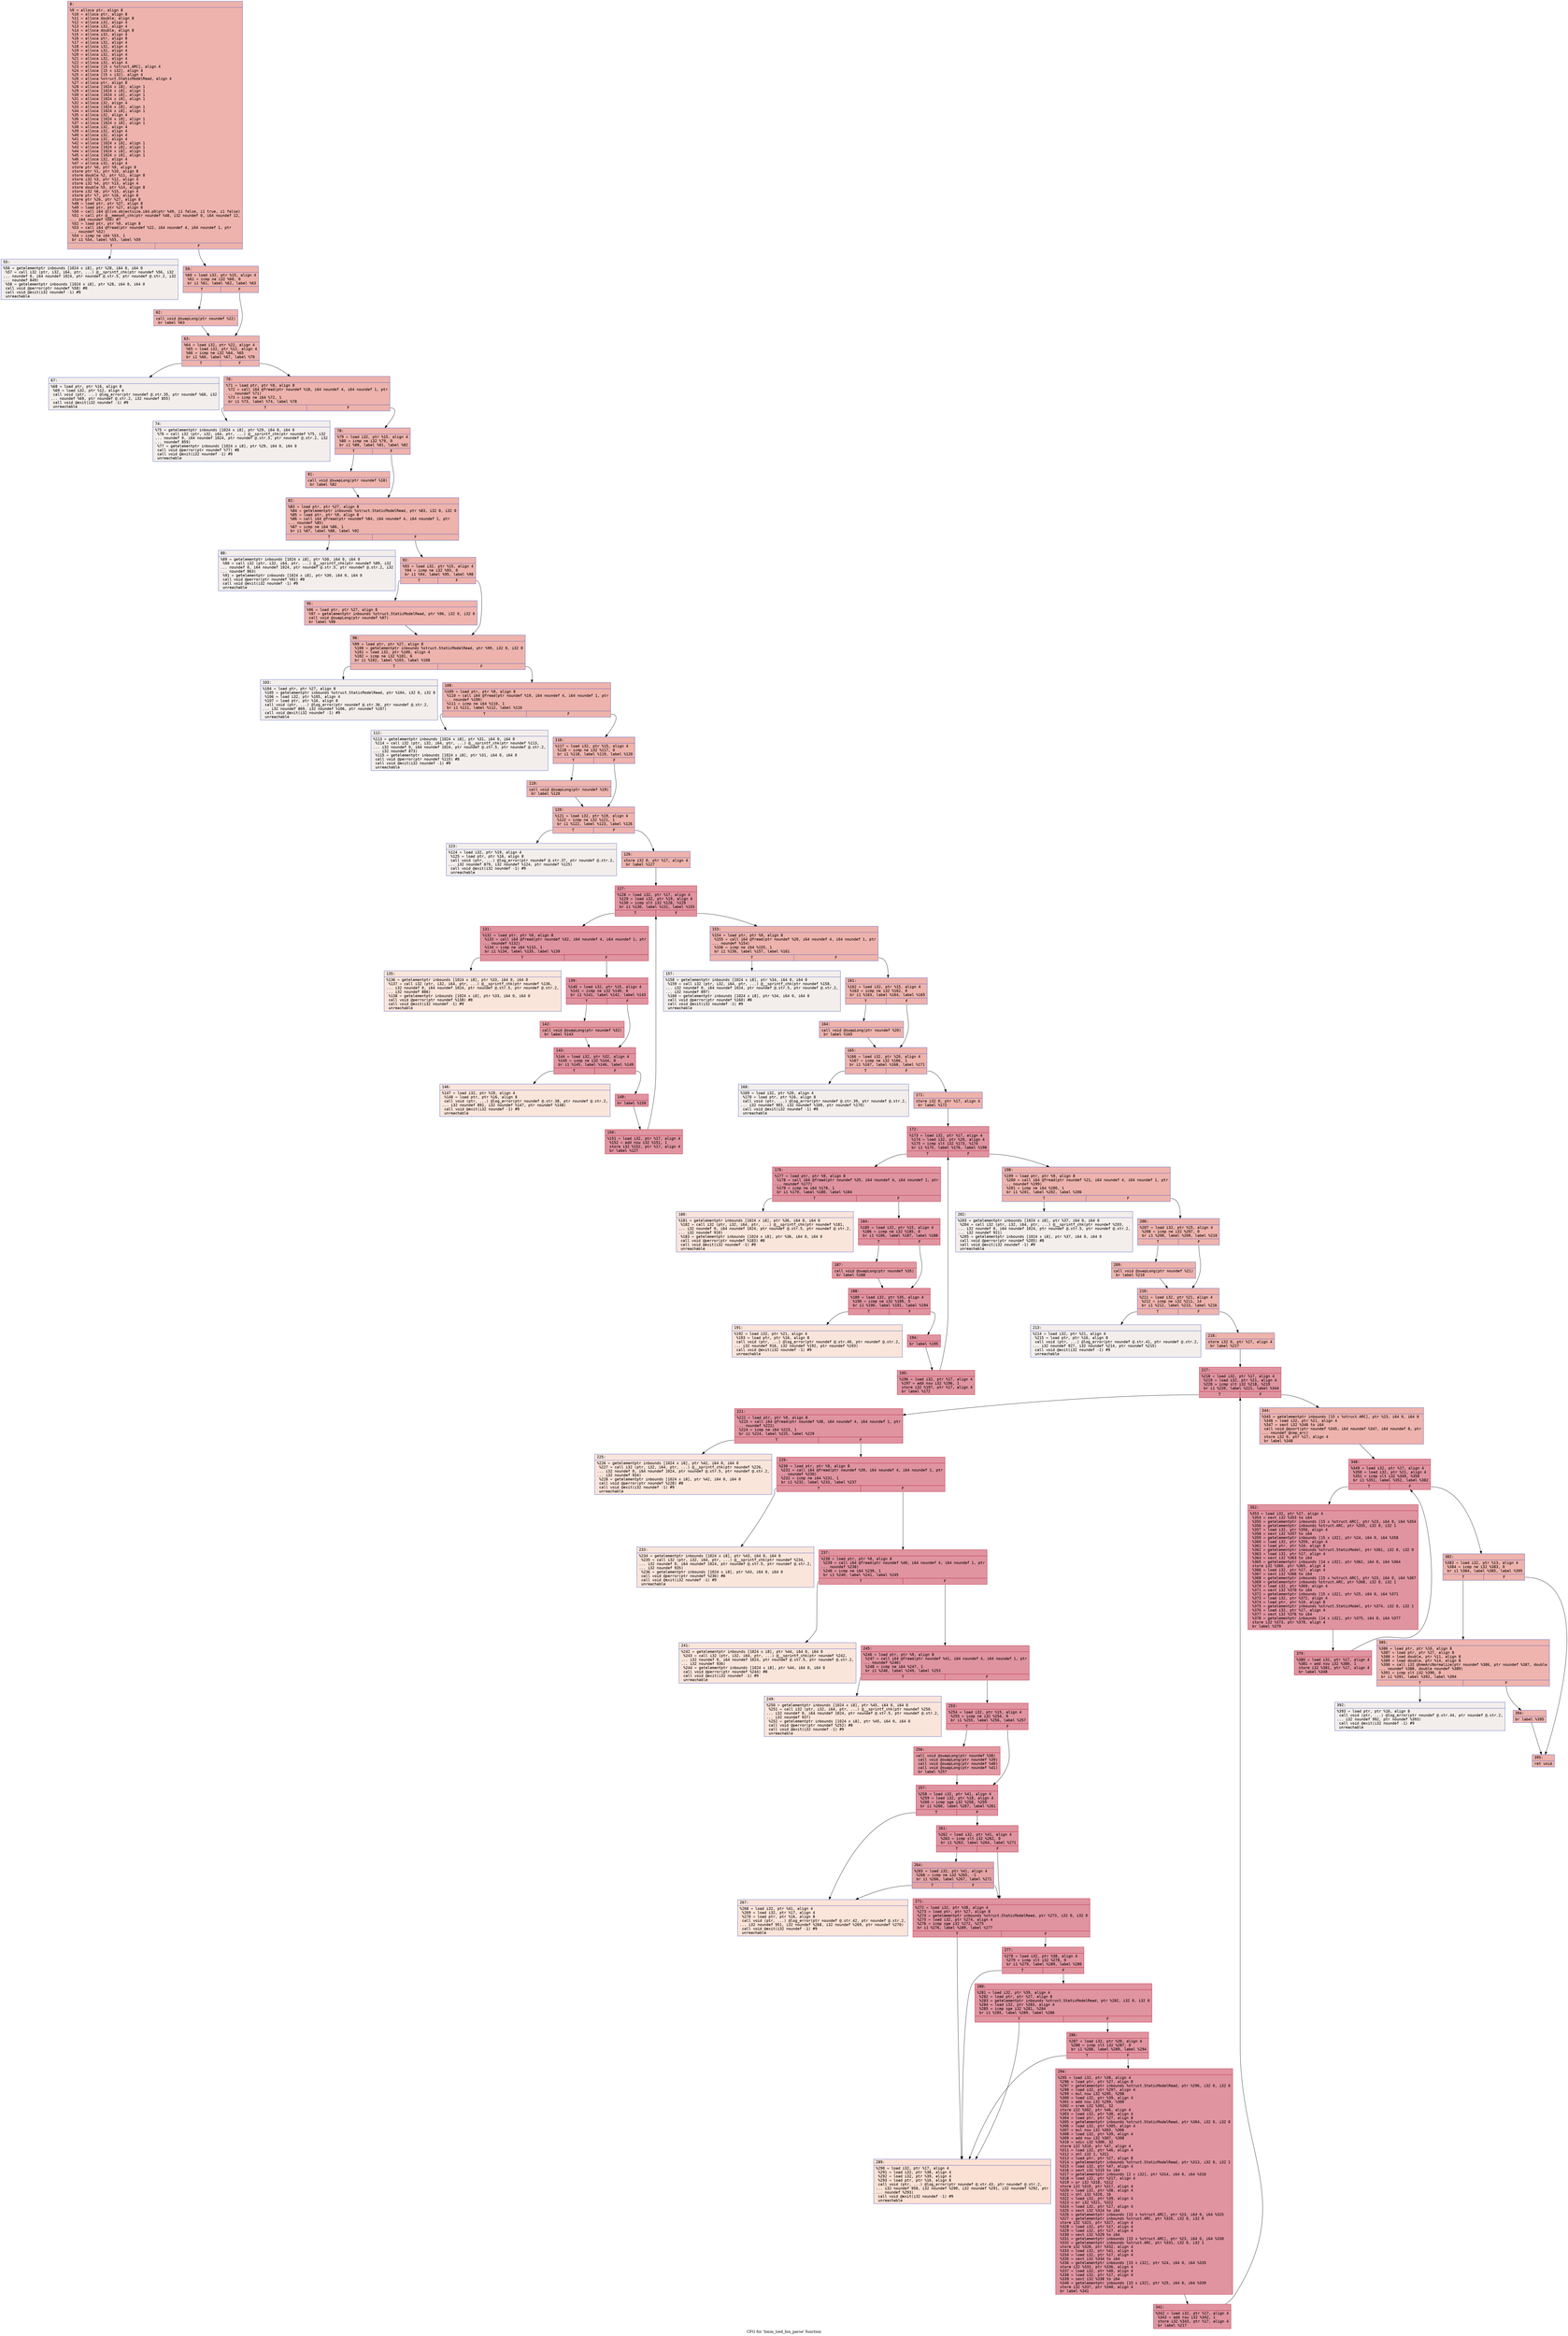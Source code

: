 digraph "CFG for 'hmm_tied_bin_parse' function" {
	label="CFG for 'hmm_tied_bin_parse' function";

	Node0x600000ff2350 [shape=record,color="#3d50c3ff", style=filled, fillcolor="#d6524470" fontname="Courier",label="{8:\l|  %9 = alloca ptr, align 8\l  %10 = alloca ptr, align 8\l  %11 = alloca double, align 8\l  %12 = alloca i32, align 4\l  %13 = alloca i32, align 4\l  %14 = alloca double, align 8\l  %15 = alloca i32, align 4\l  %16 = alloca ptr, align 8\l  %17 = alloca i32, align 4\l  %18 = alloca i32, align 4\l  %19 = alloca i32, align 4\l  %20 = alloca i32, align 4\l  %21 = alloca i32, align 4\l  %22 = alloca i32, align 4\l  %23 = alloca [15 x %struct.ARC], align 4\l  %24 = alloca [15 x i32], align 4\l  %25 = alloca [15 x i32], align 4\l  %26 = alloca %struct.StaticModelRead, align 4\l  %27 = alloca ptr, align 8\l  %28 = alloca [1024 x i8], align 1\l  %29 = alloca [1024 x i8], align 1\l  %30 = alloca [1024 x i8], align 1\l  %31 = alloca [1024 x i8], align 1\l  %32 = alloca i32, align 4\l  %33 = alloca [1024 x i8], align 1\l  %34 = alloca [1024 x i8], align 1\l  %35 = alloca i32, align 4\l  %36 = alloca [1024 x i8], align 1\l  %37 = alloca [1024 x i8], align 1\l  %38 = alloca i32, align 4\l  %39 = alloca i32, align 4\l  %40 = alloca i32, align 4\l  %41 = alloca i32, align 4\l  %42 = alloca [1024 x i8], align 1\l  %43 = alloca [1024 x i8], align 1\l  %44 = alloca [1024 x i8], align 1\l  %45 = alloca [1024 x i8], align 1\l  %46 = alloca i32, align 4\l  %47 = alloca i32, align 4\l  store ptr %0, ptr %9, align 8\l  store ptr %1, ptr %10, align 8\l  store double %2, ptr %11, align 8\l  store i32 %3, ptr %12, align 4\l  store i32 %4, ptr %13, align 4\l  store double %5, ptr %14, align 8\l  store i32 %6, ptr %15, align 4\l  store ptr %7, ptr %16, align 8\l  store ptr %26, ptr %27, align 8\l  %48 = load ptr, ptr %27, align 8\l  %49 = load ptr, ptr %27, align 8\l  %50 = call i64 @llvm.objectsize.i64.p0(ptr %49, i1 false, i1 true, i1 false)\l  %51 = call ptr @__memset_chk(ptr noundef %48, i32 noundef 0, i64 noundef 12,\l... i64 noundef %50) #7\l  %52 = load ptr, ptr %9, align 8\l  %53 = call i64 @fread(ptr noundef %22, i64 noundef 4, i64 noundef 1, ptr\l... noundef %52)\l  %54 = icmp ne i64 %53, 1\l  br i1 %54, label %55, label %59\l|{<s0>T|<s1>F}}"];
	Node0x600000ff2350:s0 -> Node0x600000ff2e40[tooltip="8 -> 55\nProbability 0.00%" ];
	Node0x600000ff2350:s1 -> Node0x600000ff2e90[tooltip="8 -> 59\nProbability 100.00%" ];
	Node0x600000ff2e40 [shape=record,color="#3d50c3ff", style=filled, fillcolor="#e5d8d170" fontname="Courier",label="{55:\l|  %56 = getelementptr inbounds [1024 x i8], ptr %28, i64 0, i64 0\l  %57 = call i32 (ptr, i32, i64, ptr, ...) @__sprintf_chk(ptr noundef %56, i32\l... noundef 0, i64 noundef 1024, ptr noundef @.str.5, ptr noundef @.str.2, i32\l... noundef 849)\l  %58 = getelementptr inbounds [1024 x i8], ptr %28, i64 0, i64 0\l  call void @perror(ptr noundef %58) #8\l  call void @exit(i32 noundef -1) #9\l  unreachable\l}"];
	Node0x600000ff2e90 [shape=record,color="#3d50c3ff", style=filled, fillcolor="#d6524470" fontname="Courier",label="{59:\l|  %60 = load i32, ptr %15, align 4\l  %61 = icmp ne i32 %60, 0\l  br i1 %61, label %62, label %63\l|{<s0>T|<s1>F}}"];
	Node0x600000ff2e90:s0 -> Node0x600000ff2ee0[tooltip="59 -> 62\nProbability 62.50%" ];
	Node0x600000ff2e90:s1 -> Node0x600000ff2f30[tooltip="59 -> 63\nProbability 37.50%" ];
	Node0x600000ff2ee0 [shape=record,color="#3d50c3ff", style=filled, fillcolor="#d8564670" fontname="Courier",label="{62:\l|  call void @swapLong(ptr noundef %22)\l  br label %63\l}"];
	Node0x600000ff2ee0 -> Node0x600000ff2f30[tooltip="62 -> 63\nProbability 100.00%" ];
	Node0x600000ff2f30 [shape=record,color="#3d50c3ff", style=filled, fillcolor="#d6524470" fontname="Courier",label="{63:\l|  %64 = load i32, ptr %22, align 4\l  %65 = load i32, ptr %12, align 4\l  %66 = icmp ne i32 %64, %65\l  br i1 %66, label %67, label %70\l|{<s0>T|<s1>F}}"];
	Node0x600000ff2f30:s0 -> Node0x600000ff2f80[tooltip="63 -> 67\nProbability 0.00%" ];
	Node0x600000ff2f30:s1 -> Node0x600000ff2fd0[tooltip="63 -> 70\nProbability 100.00%" ];
	Node0x600000ff2f80 [shape=record,color="#3d50c3ff", style=filled, fillcolor="#e5d8d170" fontname="Courier",label="{67:\l|  %68 = load ptr, ptr %16, align 8\l  %69 = load i32, ptr %12, align 4\l  call void (ptr, ...) @log_error(ptr noundef @.str.35, ptr noundef %68, i32\l... noundef %69, ptr noundef @.str.2, i32 noundef 855)\l  call void @exit(i32 noundef -1) #9\l  unreachable\l}"];
	Node0x600000ff2fd0 [shape=record,color="#3d50c3ff", style=filled, fillcolor="#d6524470" fontname="Courier",label="{70:\l|  %71 = load ptr, ptr %9, align 8\l  %72 = call i64 @fread(ptr noundef %18, i64 noundef 4, i64 noundef 1, ptr\l... noundef %71)\l  %73 = icmp ne i64 %72, 1\l  br i1 %73, label %74, label %78\l|{<s0>T|<s1>F}}"];
	Node0x600000ff2fd0:s0 -> Node0x600000ff3020[tooltip="70 -> 74\nProbability 0.00%" ];
	Node0x600000ff2fd0:s1 -> Node0x600000ff3070[tooltip="70 -> 78\nProbability 100.00%" ];
	Node0x600000ff3020 [shape=record,color="#3d50c3ff", style=filled, fillcolor="#e5d8d170" fontname="Courier",label="{74:\l|  %75 = getelementptr inbounds [1024 x i8], ptr %29, i64 0, i64 0\l  %76 = call i32 (ptr, i32, i64, ptr, ...) @__sprintf_chk(ptr noundef %75, i32\l... noundef 0, i64 noundef 1024, ptr noundef @.str.5, ptr noundef @.str.2, i32\l... noundef 859)\l  %77 = getelementptr inbounds [1024 x i8], ptr %29, i64 0, i64 0\l  call void @perror(ptr noundef %77) #8\l  call void @exit(i32 noundef -1) #9\l  unreachable\l}"];
	Node0x600000ff3070 [shape=record,color="#3d50c3ff", style=filled, fillcolor="#d6524470" fontname="Courier",label="{78:\l|  %79 = load i32, ptr %15, align 4\l  %80 = icmp ne i32 %79, 0\l  br i1 %80, label %81, label %82\l|{<s0>T|<s1>F}}"];
	Node0x600000ff3070:s0 -> Node0x600000ff30c0[tooltip="78 -> 81\nProbability 62.50%" ];
	Node0x600000ff3070:s1 -> Node0x600000ff3110[tooltip="78 -> 82\nProbability 37.50%" ];
	Node0x600000ff30c0 [shape=record,color="#3d50c3ff", style=filled, fillcolor="#d8564670" fontname="Courier",label="{81:\l|  call void @swapLong(ptr noundef %18)\l  br label %82\l}"];
	Node0x600000ff30c0 -> Node0x600000ff3110[tooltip="81 -> 82\nProbability 100.00%" ];
	Node0x600000ff3110 [shape=record,color="#3d50c3ff", style=filled, fillcolor="#d6524470" fontname="Courier",label="{82:\l|  %83 = load ptr, ptr %27, align 8\l  %84 = getelementptr inbounds %struct.StaticModelRead, ptr %83, i32 0, i32 0\l  %85 = load ptr, ptr %9, align 8\l  %86 = call i64 @fread(ptr noundef %84, i64 noundef 4, i64 noundef 1, ptr\l... noundef %85)\l  %87 = icmp ne i64 %86, 1\l  br i1 %87, label %88, label %92\l|{<s0>T|<s1>F}}"];
	Node0x600000ff3110:s0 -> Node0x600000ff3160[tooltip="82 -> 88\nProbability 0.00%" ];
	Node0x600000ff3110:s1 -> Node0x600000ff31b0[tooltip="82 -> 92\nProbability 100.00%" ];
	Node0x600000ff3160 [shape=record,color="#3d50c3ff", style=filled, fillcolor="#e5d8d170" fontname="Courier",label="{88:\l|  %89 = getelementptr inbounds [1024 x i8], ptr %30, i64 0, i64 0\l  %90 = call i32 (ptr, i32, i64, ptr, ...) @__sprintf_chk(ptr noundef %89, i32\l... noundef 0, i64 noundef 1024, ptr noundef @.str.5, ptr noundef @.str.2, i32\l... noundef 863)\l  %91 = getelementptr inbounds [1024 x i8], ptr %30, i64 0, i64 0\l  call void @perror(ptr noundef %91) #8\l  call void @exit(i32 noundef -1) #9\l  unreachable\l}"];
	Node0x600000ff31b0 [shape=record,color="#3d50c3ff", style=filled, fillcolor="#d6524470" fontname="Courier",label="{92:\l|  %93 = load i32, ptr %15, align 4\l  %94 = icmp ne i32 %93, 0\l  br i1 %94, label %95, label %98\l|{<s0>T|<s1>F}}"];
	Node0x600000ff31b0:s0 -> Node0x600000ff3200[tooltip="92 -> 95\nProbability 62.50%" ];
	Node0x600000ff31b0:s1 -> Node0x600000ff3250[tooltip="92 -> 98\nProbability 37.50%" ];
	Node0x600000ff3200 [shape=record,color="#3d50c3ff", style=filled, fillcolor="#d8564670" fontname="Courier",label="{95:\l|  %96 = load ptr, ptr %27, align 8\l  %97 = getelementptr inbounds %struct.StaticModelRead, ptr %96, i32 0, i32 0\l  call void @swapLong(ptr noundef %97)\l  br label %98\l}"];
	Node0x600000ff3200 -> Node0x600000ff3250[tooltip="95 -> 98\nProbability 100.00%" ];
	Node0x600000ff3250 [shape=record,color="#3d50c3ff", style=filled, fillcolor="#d6524470" fontname="Courier",label="{98:\l|  %99 = load ptr, ptr %27, align 8\l  %100 = getelementptr inbounds %struct.StaticModelRead, ptr %99, i32 0, i32 0\l  %101 = load i32, ptr %100, align 4\l  %102 = icmp ne i32 %101, 6\l  br i1 %102, label %103, label %108\l|{<s0>T|<s1>F}}"];
	Node0x600000ff3250:s0 -> Node0x600000ff32a0[tooltip="98 -> 103\nProbability 0.00%" ];
	Node0x600000ff3250:s1 -> Node0x600000ff32f0[tooltip="98 -> 108\nProbability 100.00%" ];
	Node0x600000ff32a0 [shape=record,color="#3d50c3ff", style=filled, fillcolor="#e5d8d170" fontname="Courier",label="{103:\l|  %104 = load ptr, ptr %27, align 8\l  %105 = getelementptr inbounds %struct.StaticModelRead, ptr %104, i32 0, i32 0\l  %106 = load i32, ptr %105, align 4\l  %107 = load ptr, ptr %16, align 8\l  call void (ptr, ...) @log_error(ptr noundef @.str.36, ptr noundef @.str.2,\l... i32 noundef 869, i32 noundef %106, ptr noundef %107)\l  call void @exit(i32 noundef -1) #9\l  unreachable\l}"];
	Node0x600000ff32f0 [shape=record,color="#3d50c3ff", style=filled, fillcolor="#d6524470" fontname="Courier",label="{108:\l|  %109 = load ptr, ptr %9, align 8\l  %110 = call i64 @fread(ptr noundef %19, i64 noundef 4, i64 noundef 1, ptr\l... noundef %109)\l  %111 = icmp ne i64 %110, 1\l  br i1 %111, label %112, label %116\l|{<s0>T|<s1>F}}"];
	Node0x600000ff32f0:s0 -> Node0x600000ff3340[tooltip="108 -> 112\nProbability 0.00%" ];
	Node0x600000ff32f0:s1 -> Node0x600000ff3390[tooltip="108 -> 116\nProbability 100.00%" ];
	Node0x600000ff3340 [shape=record,color="#3d50c3ff", style=filled, fillcolor="#e5d8d170" fontname="Courier",label="{112:\l|  %113 = getelementptr inbounds [1024 x i8], ptr %31, i64 0, i64 0\l  %114 = call i32 (ptr, i32, i64, ptr, ...) @__sprintf_chk(ptr noundef %113,\l... i32 noundef 0, i64 noundef 1024, ptr noundef @.str.5, ptr noundef @.str.2,\l... i32 noundef 873)\l  %115 = getelementptr inbounds [1024 x i8], ptr %31, i64 0, i64 0\l  call void @perror(ptr noundef %115) #8\l  call void @exit(i32 noundef -1) #9\l  unreachable\l}"];
	Node0x600000ff3390 [shape=record,color="#3d50c3ff", style=filled, fillcolor="#d6524470" fontname="Courier",label="{116:\l|  %117 = load i32, ptr %15, align 4\l  %118 = icmp ne i32 %117, 0\l  br i1 %118, label %119, label %120\l|{<s0>T|<s1>F}}"];
	Node0x600000ff3390:s0 -> Node0x600000ff33e0[tooltip="116 -> 119\nProbability 62.50%" ];
	Node0x600000ff3390:s1 -> Node0x600000ff3430[tooltip="116 -> 120\nProbability 37.50%" ];
	Node0x600000ff33e0 [shape=record,color="#3d50c3ff", style=filled, fillcolor="#d8564670" fontname="Courier",label="{119:\l|  call void @swapLong(ptr noundef %19)\l  br label %120\l}"];
	Node0x600000ff33e0 -> Node0x600000ff3430[tooltip="119 -> 120\nProbability 100.00%" ];
	Node0x600000ff3430 [shape=record,color="#3d50c3ff", style=filled, fillcolor="#d6524470" fontname="Courier",label="{120:\l|  %121 = load i32, ptr %19, align 4\l  %122 = icmp ne i32 %121, 1\l  br i1 %122, label %123, label %126\l|{<s0>T|<s1>F}}"];
	Node0x600000ff3430:s0 -> Node0x600000ff3480[tooltip="120 -> 123\nProbability 0.00%" ];
	Node0x600000ff3430:s1 -> Node0x600000ff34d0[tooltip="120 -> 126\nProbability 100.00%" ];
	Node0x600000ff3480 [shape=record,color="#3d50c3ff", style=filled, fillcolor="#e5d8d170" fontname="Courier",label="{123:\l|  %124 = load i32, ptr %19, align 4\l  %125 = load ptr, ptr %16, align 8\l  call void (ptr, ...) @log_error(ptr noundef @.str.37, ptr noundef @.str.2,\l... i32 noundef 879, i32 noundef %124, ptr noundef %125)\l  call void @exit(i32 noundef -1) #9\l  unreachable\l}"];
	Node0x600000ff34d0 [shape=record,color="#3d50c3ff", style=filled, fillcolor="#d6524470" fontname="Courier",label="{126:\l|  store i32 0, ptr %17, align 4\l  br label %127\l}"];
	Node0x600000ff34d0 -> Node0x600000ff3520[tooltip="126 -> 127\nProbability 100.00%" ];
	Node0x600000ff3520 [shape=record,color="#b70d28ff", style=filled, fillcolor="#b70d2870" fontname="Courier",label="{127:\l|  %128 = load i32, ptr %17, align 4\l  %129 = load i32, ptr %19, align 4\l  %130 = icmp slt i32 %128, %129\l  br i1 %130, label %131, label %153\l|{<s0>T|<s1>F}}"];
	Node0x600000ff3520:s0 -> Node0x600000ff3570[tooltip="127 -> 131\nProbability 96.88%" ];
	Node0x600000ff3520:s1 -> Node0x600000ff37f0[tooltip="127 -> 153\nProbability 3.12%" ];
	Node0x600000ff3570 [shape=record,color="#b70d28ff", style=filled, fillcolor="#b70d2870" fontname="Courier",label="{131:\l|  %132 = load ptr, ptr %9, align 8\l  %133 = call i64 @fread(ptr noundef %32, i64 noundef 4, i64 noundef 1, ptr\l... noundef %132)\l  %134 = icmp ne i64 %133, 1\l  br i1 %134, label %135, label %139\l|{<s0>T|<s1>F}}"];
	Node0x600000ff3570:s0 -> Node0x600000ff35c0[tooltip="131 -> 135\nProbability 0.00%" ];
	Node0x600000ff3570:s1 -> Node0x600000ff3610[tooltip="131 -> 139\nProbability 100.00%" ];
	Node0x600000ff35c0 [shape=record,color="#3d50c3ff", style=filled, fillcolor="#f4c5ad70" fontname="Courier",label="{135:\l|  %136 = getelementptr inbounds [1024 x i8], ptr %33, i64 0, i64 0\l  %137 = call i32 (ptr, i32, i64, ptr, ...) @__sprintf_chk(ptr noundef %136,\l... i32 noundef 0, i64 noundef 1024, ptr noundef @.str.5, ptr noundef @.str.2,\l... i32 noundef 886)\l  %138 = getelementptr inbounds [1024 x i8], ptr %33, i64 0, i64 0\l  call void @perror(ptr noundef %138) #8\l  call void @exit(i32 noundef -1) #9\l  unreachable\l}"];
	Node0x600000ff3610 [shape=record,color="#b70d28ff", style=filled, fillcolor="#b70d2870" fontname="Courier",label="{139:\l|  %140 = load i32, ptr %15, align 4\l  %141 = icmp ne i32 %140, 0\l  br i1 %141, label %142, label %143\l|{<s0>T|<s1>F}}"];
	Node0x600000ff3610:s0 -> Node0x600000ff3660[tooltip="139 -> 142\nProbability 62.50%" ];
	Node0x600000ff3610:s1 -> Node0x600000ff36b0[tooltip="139 -> 143\nProbability 37.50%" ];
	Node0x600000ff3660 [shape=record,color="#b70d28ff", style=filled, fillcolor="#bb1b2c70" fontname="Courier",label="{142:\l|  call void @swapLong(ptr noundef %32)\l  br label %143\l}"];
	Node0x600000ff3660 -> Node0x600000ff36b0[tooltip="142 -> 143\nProbability 100.00%" ];
	Node0x600000ff36b0 [shape=record,color="#b70d28ff", style=filled, fillcolor="#b70d2870" fontname="Courier",label="{143:\l|  %144 = load i32, ptr %32, align 4\l  %145 = icmp ne i32 %144, 0\l  br i1 %145, label %146, label %149\l|{<s0>T|<s1>F}}"];
	Node0x600000ff36b0:s0 -> Node0x600000ff3700[tooltip="143 -> 146\nProbability 0.00%" ];
	Node0x600000ff36b0:s1 -> Node0x600000ff3750[tooltip="143 -> 149\nProbability 100.00%" ];
	Node0x600000ff3700 [shape=record,color="#3d50c3ff", style=filled, fillcolor="#f4c5ad70" fontname="Courier",label="{146:\l|  %147 = load i32, ptr %19, align 4\l  %148 = load ptr, ptr %16, align 8\l  call void (ptr, ...) @log_error(ptr noundef @.str.38, ptr noundef @.str.2,\l... i32 noundef 892, i32 noundef %147, ptr noundef %148)\l  call void @exit(i32 noundef -1) #9\l  unreachable\l}"];
	Node0x600000ff3750 [shape=record,color="#b70d28ff", style=filled, fillcolor="#b70d2870" fontname="Courier",label="{149:\l|  br label %150\l}"];
	Node0x600000ff3750 -> Node0x600000ff37a0[tooltip="149 -> 150\nProbability 100.00%" ];
	Node0x600000ff37a0 [shape=record,color="#b70d28ff", style=filled, fillcolor="#b70d2870" fontname="Courier",label="{150:\l|  %151 = load i32, ptr %17, align 4\l  %152 = add nsw i32 %151, 1\l  store i32 %152, ptr %17, align 4\l  br label %127\l}"];
	Node0x600000ff37a0 -> Node0x600000ff3520[tooltip="150 -> 127\nProbability 100.00%" ];
	Node0x600000ff37f0 [shape=record,color="#3d50c3ff", style=filled, fillcolor="#d6524470" fontname="Courier",label="{153:\l|  %154 = load ptr, ptr %9, align 8\l  %155 = call i64 @fread(ptr noundef %20, i64 noundef 4, i64 noundef 1, ptr\l... noundef %154)\l  %156 = icmp ne i64 %155, 1\l  br i1 %156, label %157, label %161\l|{<s0>T|<s1>F}}"];
	Node0x600000ff37f0:s0 -> Node0x600000ff3840[tooltip="153 -> 157\nProbability 0.00%" ];
	Node0x600000ff37f0:s1 -> Node0x600000ff3890[tooltip="153 -> 161\nProbability 100.00%" ];
	Node0x600000ff3840 [shape=record,color="#3d50c3ff", style=filled, fillcolor="#e5d8d170" fontname="Courier",label="{157:\l|  %158 = getelementptr inbounds [1024 x i8], ptr %34, i64 0, i64 0\l  %159 = call i32 (ptr, i32, i64, ptr, ...) @__sprintf_chk(ptr noundef %158,\l... i32 noundef 0, i64 noundef 1024, ptr noundef @.str.5, ptr noundef @.str.2,\l... i32 noundef 897)\l  %160 = getelementptr inbounds [1024 x i8], ptr %34, i64 0, i64 0\l  call void @perror(ptr noundef %160) #8\l  call void @exit(i32 noundef -1) #9\l  unreachable\l}"];
	Node0x600000ff3890 [shape=record,color="#3d50c3ff", style=filled, fillcolor="#d6524470" fontname="Courier",label="{161:\l|  %162 = load i32, ptr %15, align 4\l  %163 = icmp ne i32 %162, 0\l  br i1 %163, label %164, label %165\l|{<s0>T|<s1>F}}"];
	Node0x600000ff3890:s0 -> Node0x600000ff38e0[tooltip="161 -> 164\nProbability 62.50%" ];
	Node0x600000ff3890:s1 -> Node0x600000ff3930[tooltip="161 -> 165\nProbability 37.50%" ];
	Node0x600000ff38e0 [shape=record,color="#3d50c3ff", style=filled, fillcolor="#d8564670" fontname="Courier",label="{164:\l|  call void @swapLong(ptr noundef %20)\l  br label %165\l}"];
	Node0x600000ff38e0 -> Node0x600000ff3930[tooltip="164 -> 165\nProbability 100.00%" ];
	Node0x600000ff3930 [shape=record,color="#3d50c3ff", style=filled, fillcolor="#d6524470" fontname="Courier",label="{165:\l|  %166 = load i32, ptr %20, align 4\l  %167 = icmp ne i32 %166, 1\l  br i1 %167, label %168, label %171\l|{<s0>T|<s1>F}}"];
	Node0x600000ff3930:s0 -> Node0x600000ff3980[tooltip="165 -> 168\nProbability 0.00%" ];
	Node0x600000ff3930:s1 -> Node0x600000ff39d0[tooltip="165 -> 171\nProbability 100.00%" ];
	Node0x600000ff3980 [shape=record,color="#3d50c3ff", style=filled, fillcolor="#e5d8d170" fontname="Courier",label="{168:\l|  %169 = load i32, ptr %20, align 4\l  %170 = load ptr, ptr %16, align 8\l  call void (ptr, ...) @log_error(ptr noundef @.str.39, ptr noundef @.str.2,\l... i32 noundef 903, i32 noundef %169, ptr noundef %170)\l  call void @exit(i32 noundef -1) #9\l  unreachable\l}"];
	Node0x600000ff39d0 [shape=record,color="#3d50c3ff", style=filled, fillcolor="#d6524470" fontname="Courier",label="{171:\l|  store i32 0, ptr %17, align 4\l  br label %172\l}"];
	Node0x600000ff39d0 -> Node0x600000ff3a20[tooltip="171 -> 172\nProbability 100.00%" ];
	Node0x600000ff3a20 [shape=record,color="#b70d28ff", style=filled, fillcolor="#b70d2870" fontname="Courier",label="{172:\l|  %173 = load i32, ptr %17, align 4\l  %174 = load i32, ptr %20, align 4\l  %175 = icmp slt i32 %173, %174\l  br i1 %175, label %176, label %198\l|{<s0>T|<s1>F}}"];
	Node0x600000ff3a20:s0 -> Node0x600000ff3a70[tooltip="172 -> 176\nProbability 96.88%" ];
	Node0x600000ff3a20:s1 -> Node0x600000ff3cf0[tooltip="172 -> 198\nProbability 3.12%" ];
	Node0x600000ff3a70 [shape=record,color="#b70d28ff", style=filled, fillcolor="#b70d2870" fontname="Courier",label="{176:\l|  %177 = load ptr, ptr %9, align 8\l  %178 = call i64 @fread(ptr noundef %35, i64 noundef 4, i64 noundef 1, ptr\l... noundef %177)\l  %179 = icmp ne i64 %178, 1\l  br i1 %179, label %180, label %184\l|{<s0>T|<s1>F}}"];
	Node0x600000ff3a70:s0 -> Node0x600000ff3ac0[tooltip="176 -> 180\nProbability 0.00%" ];
	Node0x600000ff3a70:s1 -> Node0x600000ff3b10[tooltip="176 -> 184\nProbability 100.00%" ];
	Node0x600000ff3ac0 [shape=record,color="#3d50c3ff", style=filled, fillcolor="#f4c5ad70" fontname="Courier",label="{180:\l|  %181 = getelementptr inbounds [1024 x i8], ptr %36, i64 0, i64 0\l  %182 = call i32 (ptr, i32, i64, ptr, ...) @__sprintf_chk(ptr noundef %181,\l... i32 noundef 0, i64 noundef 1024, ptr noundef @.str.5, ptr noundef @.str.2,\l... i32 noundef 910)\l  %183 = getelementptr inbounds [1024 x i8], ptr %36, i64 0, i64 0\l  call void @perror(ptr noundef %183) #8\l  call void @exit(i32 noundef -1) #9\l  unreachable\l}"];
	Node0x600000ff3b10 [shape=record,color="#b70d28ff", style=filled, fillcolor="#b70d2870" fontname="Courier",label="{184:\l|  %185 = load i32, ptr %15, align 4\l  %186 = icmp ne i32 %185, 0\l  br i1 %186, label %187, label %188\l|{<s0>T|<s1>F}}"];
	Node0x600000ff3b10:s0 -> Node0x600000ff3b60[tooltip="184 -> 187\nProbability 62.50%" ];
	Node0x600000ff3b10:s1 -> Node0x600000ff3bb0[tooltip="184 -> 188\nProbability 37.50%" ];
	Node0x600000ff3b60 [shape=record,color="#b70d28ff", style=filled, fillcolor="#bb1b2c70" fontname="Courier",label="{187:\l|  call void @swapLong(ptr noundef %35)\l  br label %188\l}"];
	Node0x600000ff3b60 -> Node0x600000ff3bb0[tooltip="187 -> 188\nProbability 100.00%" ];
	Node0x600000ff3bb0 [shape=record,color="#b70d28ff", style=filled, fillcolor="#b70d2870" fontname="Courier",label="{188:\l|  %189 = load i32, ptr %35, align 4\l  %190 = icmp ne i32 %189, 5\l  br i1 %190, label %191, label %194\l|{<s0>T|<s1>F}}"];
	Node0x600000ff3bb0:s0 -> Node0x600000ff3c00[tooltip="188 -> 191\nProbability 0.00%" ];
	Node0x600000ff3bb0:s1 -> Node0x600000ff3c50[tooltip="188 -> 194\nProbability 100.00%" ];
	Node0x600000ff3c00 [shape=record,color="#3d50c3ff", style=filled, fillcolor="#f4c5ad70" fontname="Courier",label="{191:\l|  %192 = load i32, ptr %21, align 4\l  %193 = load ptr, ptr %16, align 8\l  call void (ptr, ...) @log_error(ptr noundef @.str.40, ptr noundef @.str.2,\l... i32 noundef 916, i32 noundef %192, ptr noundef %193)\l  call void @exit(i32 noundef -1) #9\l  unreachable\l}"];
	Node0x600000ff3c50 [shape=record,color="#b70d28ff", style=filled, fillcolor="#b70d2870" fontname="Courier",label="{194:\l|  br label %195\l}"];
	Node0x600000ff3c50 -> Node0x600000ff3ca0[tooltip="194 -> 195\nProbability 100.00%" ];
	Node0x600000ff3ca0 [shape=record,color="#b70d28ff", style=filled, fillcolor="#b70d2870" fontname="Courier",label="{195:\l|  %196 = load i32, ptr %17, align 4\l  %197 = add nsw i32 %196, 1\l  store i32 %197, ptr %17, align 4\l  br label %172\l}"];
	Node0x600000ff3ca0 -> Node0x600000ff3a20[tooltip="195 -> 172\nProbability 100.00%" ];
	Node0x600000ff3cf0 [shape=record,color="#3d50c3ff", style=filled, fillcolor="#d6524470" fontname="Courier",label="{198:\l|  %199 = load ptr, ptr %9, align 8\l  %200 = call i64 @fread(ptr noundef %21, i64 noundef 4, i64 noundef 1, ptr\l... noundef %199)\l  %201 = icmp ne i64 %200, 1\l  br i1 %201, label %202, label %206\l|{<s0>T|<s1>F}}"];
	Node0x600000ff3cf0:s0 -> Node0x600000ff3d40[tooltip="198 -> 202\nProbability 0.00%" ];
	Node0x600000ff3cf0:s1 -> Node0x600000ff3d90[tooltip="198 -> 206\nProbability 100.00%" ];
	Node0x600000ff3d40 [shape=record,color="#3d50c3ff", style=filled, fillcolor="#e5d8d170" fontname="Courier",label="{202:\l|  %203 = getelementptr inbounds [1024 x i8], ptr %37, i64 0, i64 0\l  %204 = call i32 (ptr, i32, i64, ptr, ...) @__sprintf_chk(ptr noundef %203,\l... i32 noundef 0, i64 noundef 1024, ptr noundef @.str.5, ptr noundef @.str.2,\l... i32 noundef 921)\l  %205 = getelementptr inbounds [1024 x i8], ptr %37, i64 0, i64 0\l  call void @perror(ptr noundef %205) #8\l  call void @exit(i32 noundef -1) #9\l  unreachable\l}"];
	Node0x600000ff3d90 [shape=record,color="#3d50c3ff", style=filled, fillcolor="#d6524470" fontname="Courier",label="{206:\l|  %207 = load i32, ptr %15, align 4\l  %208 = icmp ne i32 %207, 0\l  br i1 %208, label %209, label %210\l|{<s0>T|<s1>F}}"];
	Node0x600000ff3d90:s0 -> Node0x600000ff3de0[tooltip="206 -> 209\nProbability 62.50%" ];
	Node0x600000ff3d90:s1 -> Node0x600000ff3e30[tooltip="206 -> 210\nProbability 37.50%" ];
	Node0x600000ff3de0 [shape=record,color="#3d50c3ff", style=filled, fillcolor="#d8564670" fontname="Courier",label="{209:\l|  call void @swapLong(ptr noundef %21)\l  br label %210\l}"];
	Node0x600000ff3de0 -> Node0x600000ff3e30[tooltip="209 -> 210\nProbability 100.00%" ];
	Node0x600000ff3e30 [shape=record,color="#3d50c3ff", style=filled, fillcolor="#d6524470" fontname="Courier",label="{210:\l|  %211 = load i32, ptr %21, align 4\l  %212 = icmp ne i32 %211, 14\l  br i1 %212, label %213, label %216\l|{<s0>T|<s1>F}}"];
	Node0x600000ff3e30:s0 -> Node0x600000ff3e80[tooltip="210 -> 213\nProbability 0.00%" ];
	Node0x600000ff3e30:s1 -> Node0x600000ff3ed0[tooltip="210 -> 216\nProbability 100.00%" ];
	Node0x600000ff3e80 [shape=record,color="#3d50c3ff", style=filled, fillcolor="#e5d8d170" fontname="Courier",label="{213:\l|  %214 = load i32, ptr %21, align 4\l  %215 = load ptr, ptr %16, align 8\l  call void (ptr, ...) @log_error(ptr noundef @.str.41, ptr noundef @.str.2,\l... i32 noundef 927, i32 noundef %214, ptr noundef %215)\l  call void @exit(i32 noundef -1) #9\l  unreachable\l}"];
	Node0x600000ff3ed0 [shape=record,color="#3d50c3ff", style=filled, fillcolor="#d6524470" fontname="Courier",label="{216:\l|  store i32 0, ptr %17, align 4\l  br label %217\l}"];
	Node0x600000ff3ed0 -> Node0x600000ff3f20[tooltip="216 -> 217\nProbability 100.00%" ];
	Node0x600000ff3f20 [shape=record,color="#b70d28ff", style=filled, fillcolor="#b70d2870" fontname="Courier",label="{217:\l|  %218 = load i32, ptr %17, align 4\l  %219 = load i32, ptr %21, align 4\l  %220 = icmp slt i32 %218, %219\l  br i1 %220, label %221, label %344\l|{<s0>T|<s1>F}}"];
	Node0x600000ff3f20:s0 -> Node0x600000ff3f70[tooltip="217 -> 221\nProbability 96.88%" ];
	Node0x600000ff3f20:s1 -> Node0x600000fec640[tooltip="217 -> 344\nProbability 3.12%" ];
	Node0x600000ff3f70 [shape=record,color="#b70d28ff", style=filled, fillcolor="#b70d2870" fontname="Courier",label="{221:\l|  %222 = load ptr, ptr %9, align 8\l  %223 = call i64 @fread(ptr noundef %38, i64 noundef 4, i64 noundef 1, ptr\l... noundef %222)\l  %224 = icmp ne i64 %223, 1\l  br i1 %224, label %225, label %229\l|{<s0>T|<s1>F}}"];
	Node0x600000ff3f70:s0 -> Node0x600000fec000[tooltip="221 -> 225\nProbability 0.00%" ];
	Node0x600000ff3f70:s1 -> Node0x600000fec050[tooltip="221 -> 229\nProbability 100.00%" ];
	Node0x600000fec000 [shape=record,color="#3d50c3ff", style=filled, fillcolor="#f4c5ad70" fontname="Courier",label="{225:\l|  %226 = getelementptr inbounds [1024 x i8], ptr %42, i64 0, i64 0\l  %227 = call i32 (ptr, i32, i64, ptr, ...) @__sprintf_chk(ptr noundef %226,\l... i32 noundef 0, i64 noundef 1024, ptr noundef @.str.5, ptr noundef @.str.2,\l... i32 noundef 934)\l  %228 = getelementptr inbounds [1024 x i8], ptr %42, i64 0, i64 0\l  call void @perror(ptr noundef %228) #8\l  call void @exit(i32 noundef -1) #9\l  unreachable\l}"];
	Node0x600000fec050 [shape=record,color="#b70d28ff", style=filled, fillcolor="#b70d2870" fontname="Courier",label="{229:\l|  %230 = load ptr, ptr %9, align 8\l  %231 = call i64 @fread(ptr noundef %39, i64 noundef 4, i64 noundef 1, ptr\l... noundef %230)\l  %232 = icmp ne i64 %231, 1\l  br i1 %232, label %233, label %237\l|{<s0>T|<s1>F}}"];
	Node0x600000fec050:s0 -> Node0x600000fec0a0[tooltip="229 -> 233\nProbability 0.00%" ];
	Node0x600000fec050:s1 -> Node0x600000fec0f0[tooltip="229 -> 237\nProbability 100.00%" ];
	Node0x600000fec0a0 [shape=record,color="#3d50c3ff", style=filled, fillcolor="#f4c5ad70" fontname="Courier",label="{233:\l|  %234 = getelementptr inbounds [1024 x i8], ptr %43, i64 0, i64 0\l  %235 = call i32 (ptr, i32, i64, ptr, ...) @__sprintf_chk(ptr noundef %234,\l... i32 noundef 0, i64 noundef 1024, ptr noundef @.str.5, ptr noundef @.str.2,\l... i32 noundef 935)\l  %236 = getelementptr inbounds [1024 x i8], ptr %43, i64 0, i64 0\l  call void @perror(ptr noundef %236) #8\l  call void @exit(i32 noundef -1) #9\l  unreachable\l}"];
	Node0x600000fec0f0 [shape=record,color="#b70d28ff", style=filled, fillcolor="#b70d2870" fontname="Courier",label="{237:\l|  %238 = load ptr, ptr %9, align 8\l  %239 = call i64 @fread(ptr noundef %40, i64 noundef 4, i64 noundef 1, ptr\l... noundef %238)\l  %240 = icmp ne i64 %239, 1\l  br i1 %240, label %241, label %245\l|{<s0>T|<s1>F}}"];
	Node0x600000fec0f0:s0 -> Node0x600000fec140[tooltip="237 -> 241\nProbability 0.00%" ];
	Node0x600000fec0f0:s1 -> Node0x600000fec190[tooltip="237 -> 245\nProbability 100.00%" ];
	Node0x600000fec140 [shape=record,color="#3d50c3ff", style=filled, fillcolor="#f4c5ad70" fontname="Courier",label="{241:\l|  %242 = getelementptr inbounds [1024 x i8], ptr %44, i64 0, i64 0\l  %243 = call i32 (ptr, i32, i64, ptr, ...) @__sprintf_chk(ptr noundef %242,\l... i32 noundef 0, i64 noundef 1024, ptr noundef @.str.5, ptr noundef @.str.2,\l... i32 noundef 936)\l  %244 = getelementptr inbounds [1024 x i8], ptr %44, i64 0, i64 0\l  call void @perror(ptr noundef %244) #8\l  call void @exit(i32 noundef -1) #9\l  unreachable\l}"];
	Node0x600000fec190 [shape=record,color="#b70d28ff", style=filled, fillcolor="#b70d2870" fontname="Courier",label="{245:\l|  %246 = load ptr, ptr %9, align 8\l  %247 = call i64 @fread(ptr noundef %41, i64 noundef 4, i64 noundef 1, ptr\l... noundef %246)\l  %248 = icmp ne i64 %247, 1\l  br i1 %248, label %249, label %253\l|{<s0>T|<s1>F}}"];
	Node0x600000fec190:s0 -> Node0x600000fec1e0[tooltip="245 -> 249\nProbability 0.00%" ];
	Node0x600000fec190:s1 -> Node0x600000fec230[tooltip="245 -> 253\nProbability 100.00%" ];
	Node0x600000fec1e0 [shape=record,color="#3d50c3ff", style=filled, fillcolor="#f4c5ad70" fontname="Courier",label="{249:\l|  %250 = getelementptr inbounds [1024 x i8], ptr %45, i64 0, i64 0\l  %251 = call i32 (ptr, i32, i64, ptr, ...) @__sprintf_chk(ptr noundef %250,\l... i32 noundef 0, i64 noundef 1024, ptr noundef @.str.5, ptr noundef @.str.2,\l... i32 noundef 937)\l  %252 = getelementptr inbounds [1024 x i8], ptr %45, i64 0, i64 0\l  call void @perror(ptr noundef %252) #8\l  call void @exit(i32 noundef -1) #9\l  unreachable\l}"];
	Node0x600000fec230 [shape=record,color="#b70d28ff", style=filled, fillcolor="#b70d2870" fontname="Courier",label="{253:\l|  %254 = load i32, ptr %15, align 4\l  %255 = icmp ne i32 %254, 0\l  br i1 %255, label %256, label %257\l|{<s0>T|<s1>F}}"];
	Node0x600000fec230:s0 -> Node0x600000fec280[tooltip="253 -> 256\nProbability 62.50%" ];
	Node0x600000fec230:s1 -> Node0x600000fec2d0[tooltip="253 -> 257\nProbability 37.50%" ];
	Node0x600000fec280 [shape=record,color="#b70d28ff", style=filled, fillcolor="#bb1b2c70" fontname="Courier",label="{256:\l|  call void @swapLong(ptr noundef %38)\l  call void @swapLong(ptr noundef %39)\l  call void @swapLong(ptr noundef %40)\l  call void @swapLong(ptr noundef %41)\l  br label %257\l}"];
	Node0x600000fec280 -> Node0x600000fec2d0[tooltip="256 -> 257\nProbability 100.00%" ];
	Node0x600000fec2d0 [shape=record,color="#b70d28ff", style=filled, fillcolor="#b70d2870" fontname="Courier",label="{257:\l|  %258 = load i32, ptr %41, align 4\l  %259 = load i32, ptr %18, align 4\l  %260 = icmp sge i32 %258, %259\l  br i1 %260, label %267, label %261\l|{<s0>T|<s1>F}}"];
	Node0x600000fec2d0:s0 -> Node0x600000fec3c0[tooltip="257 -> 267\nProbability 0.00%" ];
	Node0x600000fec2d0:s1 -> Node0x600000fec320[tooltip="257 -> 261\nProbability 100.00%" ];
	Node0x600000fec320 [shape=record,color="#b70d28ff", style=filled, fillcolor="#b70d2870" fontname="Courier",label="{261:\l|  %262 = load i32, ptr %41, align 4\l  %263 = icmp slt i32 %262, 0\l  br i1 %263, label %264, label %271\l|{<s0>T|<s1>F}}"];
	Node0x600000fec320:s0 -> Node0x600000fec370[tooltip="261 -> 264\nProbability 37.50%" ];
	Node0x600000fec320:s1 -> Node0x600000fec410[tooltip="261 -> 271\nProbability 62.50%" ];
	Node0x600000fec370 [shape=record,color="#3d50c3ff", style=filled, fillcolor="#c32e3170" fontname="Courier",label="{264:\l|  %265 = load i32, ptr %41, align 4\l  %266 = icmp ne i32 %265, -1\l  br i1 %266, label %267, label %271\l|{<s0>T|<s1>F}}"];
	Node0x600000fec370:s0 -> Node0x600000fec3c0[tooltip="264 -> 267\nProbability 0.00%" ];
	Node0x600000fec370:s1 -> Node0x600000fec410[tooltip="264 -> 271\nProbability 100.00%" ];
	Node0x600000fec3c0 [shape=record,color="#3d50c3ff", style=filled, fillcolor="#f5c1a970" fontname="Courier",label="{267:\l|  %268 = load i32, ptr %41, align 4\l  %269 = load i32, ptr %17, align 4\l  %270 = load ptr, ptr %16, align 8\l  call void (ptr, ...) @log_error(ptr noundef @.str.42, ptr noundef @.str.2,\l... i32 noundef 951, i32 noundef %268, i32 noundef %269, ptr noundef %270)\l  call void @exit(i32 noundef -1) #9\l  unreachable\l}"];
	Node0x600000fec410 [shape=record,color="#b70d28ff", style=filled, fillcolor="#b70d2870" fontname="Courier",label="{271:\l|  %272 = load i32, ptr %38, align 4\l  %273 = load ptr, ptr %27, align 8\l  %274 = getelementptr inbounds %struct.StaticModelRead, ptr %273, i32 0, i32 0\l  %275 = load i32, ptr %274, align 4\l  %276 = icmp sge i32 %272, %275\l  br i1 %276, label %289, label %277\l|{<s0>T|<s1>F}}"];
	Node0x600000fec410:s0 -> Node0x600000fec550[tooltip="271 -> 289\nProbability 0.00%" ];
	Node0x600000fec410:s1 -> Node0x600000fec460[tooltip="271 -> 277\nProbability 100.00%" ];
	Node0x600000fec460 [shape=record,color="#b70d28ff", style=filled, fillcolor="#b70d2870" fontname="Courier",label="{277:\l|  %278 = load i32, ptr %38, align 4\l  %279 = icmp slt i32 %278, 0\l  br i1 %279, label %289, label %280\l|{<s0>T|<s1>F}}"];
	Node0x600000fec460:s0 -> Node0x600000fec550[tooltip="277 -> 289\nProbability 0.00%" ];
	Node0x600000fec460:s1 -> Node0x600000fec4b0[tooltip="277 -> 280\nProbability 100.00%" ];
	Node0x600000fec4b0 [shape=record,color="#b70d28ff", style=filled, fillcolor="#b70d2870" fontname="Courier",label="{280:\l|  %281 = load i32, ptr %39, align 4\l  %282 = load ptr, ptr %27, align 8\l  %283 = getelementptr inbounds %struct.StaticModelRead, ptr %282, i32 0, i32 0\l  %284 = load i32, ptr %283, align 4\l  %285 = icmp sge i32 %281, %284\l  br i1 %285, label %289, label %286\l|{<s0>T|<s1>F}}"];
	Node0x600000fec4b0:s0 -> Node0x600000fec550[tooltip="280 -> 289\nProbability 0.00%" ];
	Node0x600000fec4b0:s1 -> Node0x600000fec500[tooltip="280 -> 286\nProbability 100.00%" ];
	Node0x600000fec500 [shape=record,color="#b70d28ff", style=filled, fillcolor="#b70d2870" fontname="Courier",label="{286:\l|  %287 = load i32, ptr %39, align 4\l  %288 = icmp slt i32 %287, 0\l  br i1 %288, label %289, label %294\l|{<s0>T|<s1>F}}"];
	Node0x600000fec500:s0 -> Node0x600000fec550[tooltip="286 -> 289\nProbability 0.00%" ];
	Node0x600000fec500:s1 -> Node0x600000fec5a0[tooltip="286 -> 294\nProbability 100.00%" ];
	Node0x600000fec550 [shape=record,color="#3d50c3ff", style=filled, fillcolor="#f7b99e70" fontname="Courier",label="{289:\l|  %290 = load i32, ptr %17, align 4\l  %291 = load i32, ptr %38, align 4\l  %292 = load i32, ptr %39, align 4\l  %293 = load ptr, ptr %16, align 8\l  call void (ptr, ...) @log_error(ptr noundef @.str.43, ptr noundef @.str.2,\l... i32 noundef 958, i32 noundef %290, i32 noundef %291, i32 noundef %292, ptr\l... noundef %293)\l  call void @exit(i32 noundef -1) #9\l  unreachable\l}"];
	Node0x600000fec5a0 [shape=record,color="#b70d28ff", style=filled, fillcolor="#b70d2870" fontname="Courier",label="{294:\l|  %295 = load i32, ptr %38, align 4\l  %296 = load ptr, ptr %27, align 8\l  %297 = getelementptr inbounds %struct.StaticModelRead, ptr %296, i32 0, i32 0\l  %298 = load i32, ptr %297, align 4\l  %299 = mul nsw i32 %295, %298\l  %300 = load i32, ptr %39, align 4\l  %301 = add nsw i32 %299, %300\l  %302 = srem i32 %301, 32\l  store i32 %302, ptr %46, align 4\l  %303 = load i32, ptr %38, align 4\l  %304 = load ptr, ptr %27, align 8\l  %305 = getelementptr inbounds %struct.StaticModelRead, ptr %304, i32 0, i32 0\l  %306 = load i32, ptr %305, align 4\l  %307 = mul nsw i32 %303, %306\l  %308 = load i32, ptr %39, align 4\l  %309 = add nsw i32 %307, %308\l  %310 = sdiv i32 %309, 32\l  store i32 %310, ptr %47, align 4\l  %311 = load i32, ptr %46, align 4\l  %312 = shl i32 1, %311\l  %313 = load ptr, ptr %27, align 8\l  %314 = getelementptr inbounds %struct.StaticModelRead, ptr %313, i32 0, i32 1\l  %315 = load i32, ptr %47, align 4\l  %316 = sext i32 %315 to i64\l  %317 = getelementptr inbounds [2 x i32], ptr %314, i64 0, i64 %316\l  %318 = load i32, ptr %317, align 4\l  %319 = or i32 %318, %312\l  store i32 %319, ptr %317, align 4\l  %320 = load i32, ptr %38, align 4\l  %321 = shl i32 %320, 16\l  %322 = load i32, ptr %39, align 4\l  %323 = or i32 %321, %322\l  %324 = load i32, ptr %17, align 4\l  %325 = sext i32 %324 to i64\l  %326 = getelementptr inbounds [15 x %struct.ARC], ptr %23, i64 0, i64 %325\l  %327 = getelementptr inbounds %struct.ARC, ptr %326, i32 0, i32 0\l  store i32 %323, ptr %327, align 4\l  %328 = load i32, ptr %17, align 4\l  %329 = load i32, ptr %17, align 4\l  %330 = sext i32 %329 to i64\l  %331 = getelementptr inbounds [15 x %struct.ARC], ptr %23, i64 0, i64 %330\l  %332 = getelementptr inbounds %struct.ARC, ptr %331, i32 0, i32 1\l  store i32 %328, ptr %332, align 4\l  %333 = load i32, ptr %41, align 4\l  %334 = load i32, ptr %17, align 4\l  %335 = sext i32 %334 to i64\l  %336 = getelementptr inbounds [15 x i32], ptr %24, i64 0, i64 %335\l  store i32 %333, ptr %336, align 4\l  %337 = load i32, ptr %40, align 4\l  %338 = load i32, ptr %17, align 4\l  %339 = sext i32 %338 to i64\l  %340 = getelementptr inbounds [15 x i32], ptr %25, i64 0, i64 %339\l  store i32 %337, ptr %340, align 4\l  br label %341\l}"];
	Node0x600000fec5a0 -> Node0x600000fec5f0[tooltip="294 -> 341\nProbability 100.00%" ];
	Node0x600000fec5f0 [shape=record,color="#b70d28ff", style=filled, fillcolor="#b70d2870" fontname="Courier",label="{341:\l|  %342 = load i32, ptr %17, align 4\l  %343 = add nsw i32 %342, 1\l  store i32 %343, ptr %17, align 4\l  br label %217\l}"];
	Node0x600000fec5f0 -> Node0x600000ff3f20[tooltip="341 -> 217\nProbability 100.00%" ];
	Node0x600000fec640 [shape=record,color="#3d50c3ff", style=filled, fillcolor="#d6524470" fontname="Courier",label="{344:\l|  %345 = getelementptr inbounds [15 x %struct.ARC], ptr %23, i64 0, i64 0\l  %346 = load i32, ptr %21, align 4\l  %347 = sext i32 %346 to i64\l  call void @qsort(ptr noundef %345, i64 noundef %347, i64 noundef 8, ptr\l... noundef @cmp_arc)\l  store i32 0, ptr %17, align 4\l  br label %348\l}"];
	Node0x600000fec640 -> Node0x600000fec690[tooltip="344 -> 348\nProbability 100.00%" ];
	Node0x600000fec690 [shape=record,color="#b70d28ff", style=filled, fillcolor="#b70d2870" fontname="Courier",label="{348:\l|  %349 = load i32, ptr %17, align 4\l  %350 = load i32, ptr %21, align 4\l  %351 = icmp slt i32 %349, %350\l  br i1 %351, label %352, label %382\l|{<s0>T|<s1>F}}"];
	Node0x600000fec690:s0 -> Node0x600000fec6e0[tooltip="348 -> 352\nProbability 96.88%" ];
	Node0x600000fec690:s1 -> Node0x600000fec780[tooltip="348 -> 382\nProbability 3.12%" ];
	Node0x600000fec6e0 [shape=record,color="#b70d28ff", style=filled, fillcolor="#b70d2870" fontname="Courier",label="{352:\l|  %353 = load i32, ptr %17, align 4\l  %354 = sext i32 %353 to i64\l  %355 = getelementptr inbounds [15 x %struct.ARC], ptr %23, i64 0, i64 %354\l  %356 = getelementptr inbounds %struct.ARC, ptr %355, i32 0, i32 1\l  %357 = load i32, ptr %356, align 4\l  %358 = sext i32 %357 to i64\l  %359 = getelementptr inbounds [15 x i32], ptr %24, i64 0, i64 %358\l  %360 = load i32, ptr %359, align 4\l  %361 = load ptr, ptr %10, align 8\l  %362 = getelementptr inbounds %struct.StaticModel, ptr %361, i32 0, i32 0\l  %363 = load i32, ptr %17, align 4\l  %364 = sext i32 %363 to i64\l  %365 = getelementptr inbounds [14 x i32], ptr %362, i64 0, i64 %364\l  store i32 %360, ptr %365, align 4\l  %366 = load i32, ptr %17, align 4\l  %367 = sext i32 %366 to i64\l  %368 = getelementptr inbounds [15 x %struct.ARC], ptr %23, i64 0, i64 %367\l  %369 = getelementptr inbounds %struct.ARC, ptr %368, i32 0, i32 1\l  %370 = load i32, ptr %369, align 4\l  %371 = sext i32 %370 to i64\l  %372 = getelementptr inbounds [15 x i32], ptr %25, i64 0, i64 %371\l  %373 = load i32, ptr %372, align 4\l  %374 = load ptr, ptr %10, align 8\l  %375 = getelementptr inbounds %struct.StaticModel, ptr %374, i32 0, i32 1\l  %376 = load i32, ptr %17, align 4\l  %377 = sext i32 %376 to i64\l  %378 = getelementptr inbounds [14 x i32], ptr %375, i64 0, i64 %377\l  store i32 %373, ptr %378, align 4\l  br label %379\l}"];
	Node0x600000fec6e0 -> Node0x600000fec730[tooltip="352 -> 379\nProbability 100.00%" ];
	Node0x600000fec730 [shape=record,color="#b70d28ff", style=filled, fillcolor="#b70d2870" fontname="Courier",label="{379:\l|  %380 = load i32, ptr %17, align 4\l  %381 = add nsw i32 %380, 1\l  store i32 %381, ptr %17, align 4\l  br label %348\l}"];
	Node0x600000fec730 -> Node0x600000fec690[tooltip="379 -> 348\nProbability 100.00%" ];
	Node0x600000fec780 [shape=record,color="#3d50c3ff", style=filled, fillcolor="#d6524470" fontname="Courier",label="{382:\l|  %383 = load i32, ptr %13, align 4\l  %384 = icmp ne i32 %383, 0\l  br i1 %384, label %385, label %395\l|{<s0>T|<s1>F}}"];
	Node0x600000fec780:s0 -> Node0x600000fec7d0[tooltip="382 -> 385\nProbability 62.50%" ];
	Node0x600000fec780:s1 -> Node0x600000fec8c0[tooltip="382 -> 395\nProbability 37.50%" ];
	Node0x600000fec7d0 [shape=record,color="#3d50c3ff", style=filled, fillcolor="#d8564670" fontname="Courier",label="{385:\l|  %386 = load ptr, ptr %10, align 8\l  %387 = load ptr, ptr %27, align 8\l  %388 = load double, ptr %11, align 8\l  %389 = load double, ptr %14, align 8\l  %390 = call i32 @hmmArcNormalize(ptr noundef %386, ptr noundef %387, double\l... noundef %388, double noundef %389)\l  %391 = icmp slt i32 %390, 0\l  br i1 %391, label %392, label %394\l|{<s0>T|<s1>F}}"];
	Node0x600000fec7d0:s0 -> Node0x600000fec820[tooltip="385 -> 392\nProbability 0.00%" ];
	Node0x600000fec7d0:s1 -> Node0x600000fec870[tooltip="385 -> 394\nProbability 100.00%" ];
	Node0x600000fec820 [shape=record,color="#3d50c3ff", style=filled, fillcolor="#e3d9d370" fontname="Courier",label="{392:\l|  %393 = load ptr, ptr %16, align 8\l  call void (ptr, ...) @log_error(ptr noundef @.str.44, ptr noundef @.str.2,\l... i32 noundef 992, ptr noundef %393)\l  call void @exit(i32 noundef -1) #9\l  unreachable\l}"];
	Node0x600000fec870 [shape=record,color="#3d50c3ff", style=filled, fillcolor="#d8564670" fontname="Courier",label="{394:\l|  br label %395\l}"];
	Node0x600000fec870 -> Node0x600000fec8c0[tooltip="394 -> 395\nProbability 100.00%" ];
	Node0x600000fec8c0 [shape=record,color="#3d50c3ff", style=filled, fillcolor="#d6524470" fontname="Courier",label="{395:\l|  ret void\l}"];
}
